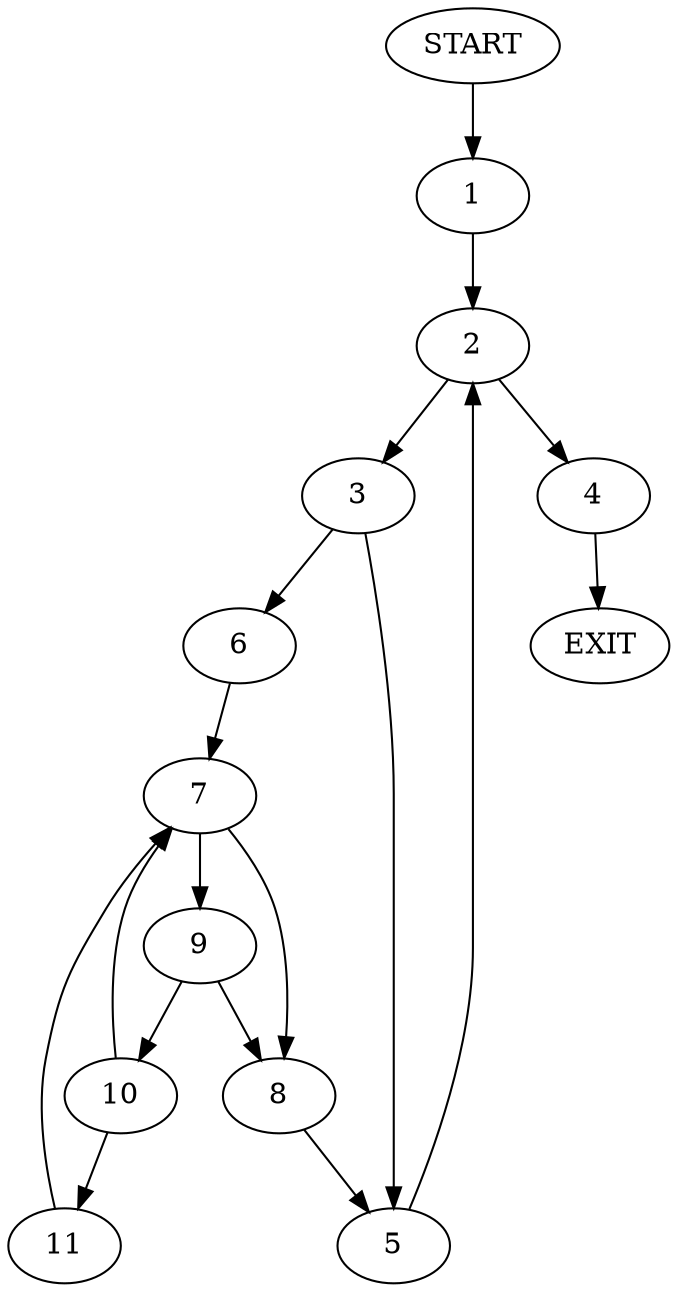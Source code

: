 digraph {
0 [label="START"]
12 [label="EXIT"]
0 -> 1
1 -> 2
2 -> 3
2 -> 4
3 -> 5
3 -> 6
4 -> 12
5 -> 2
6 -> 7
7 -> 8
7 -> 9
9 -> 8
9 -> 10
8 -> 5
10 -> 7
10 -> 11
11 -> 7
}
